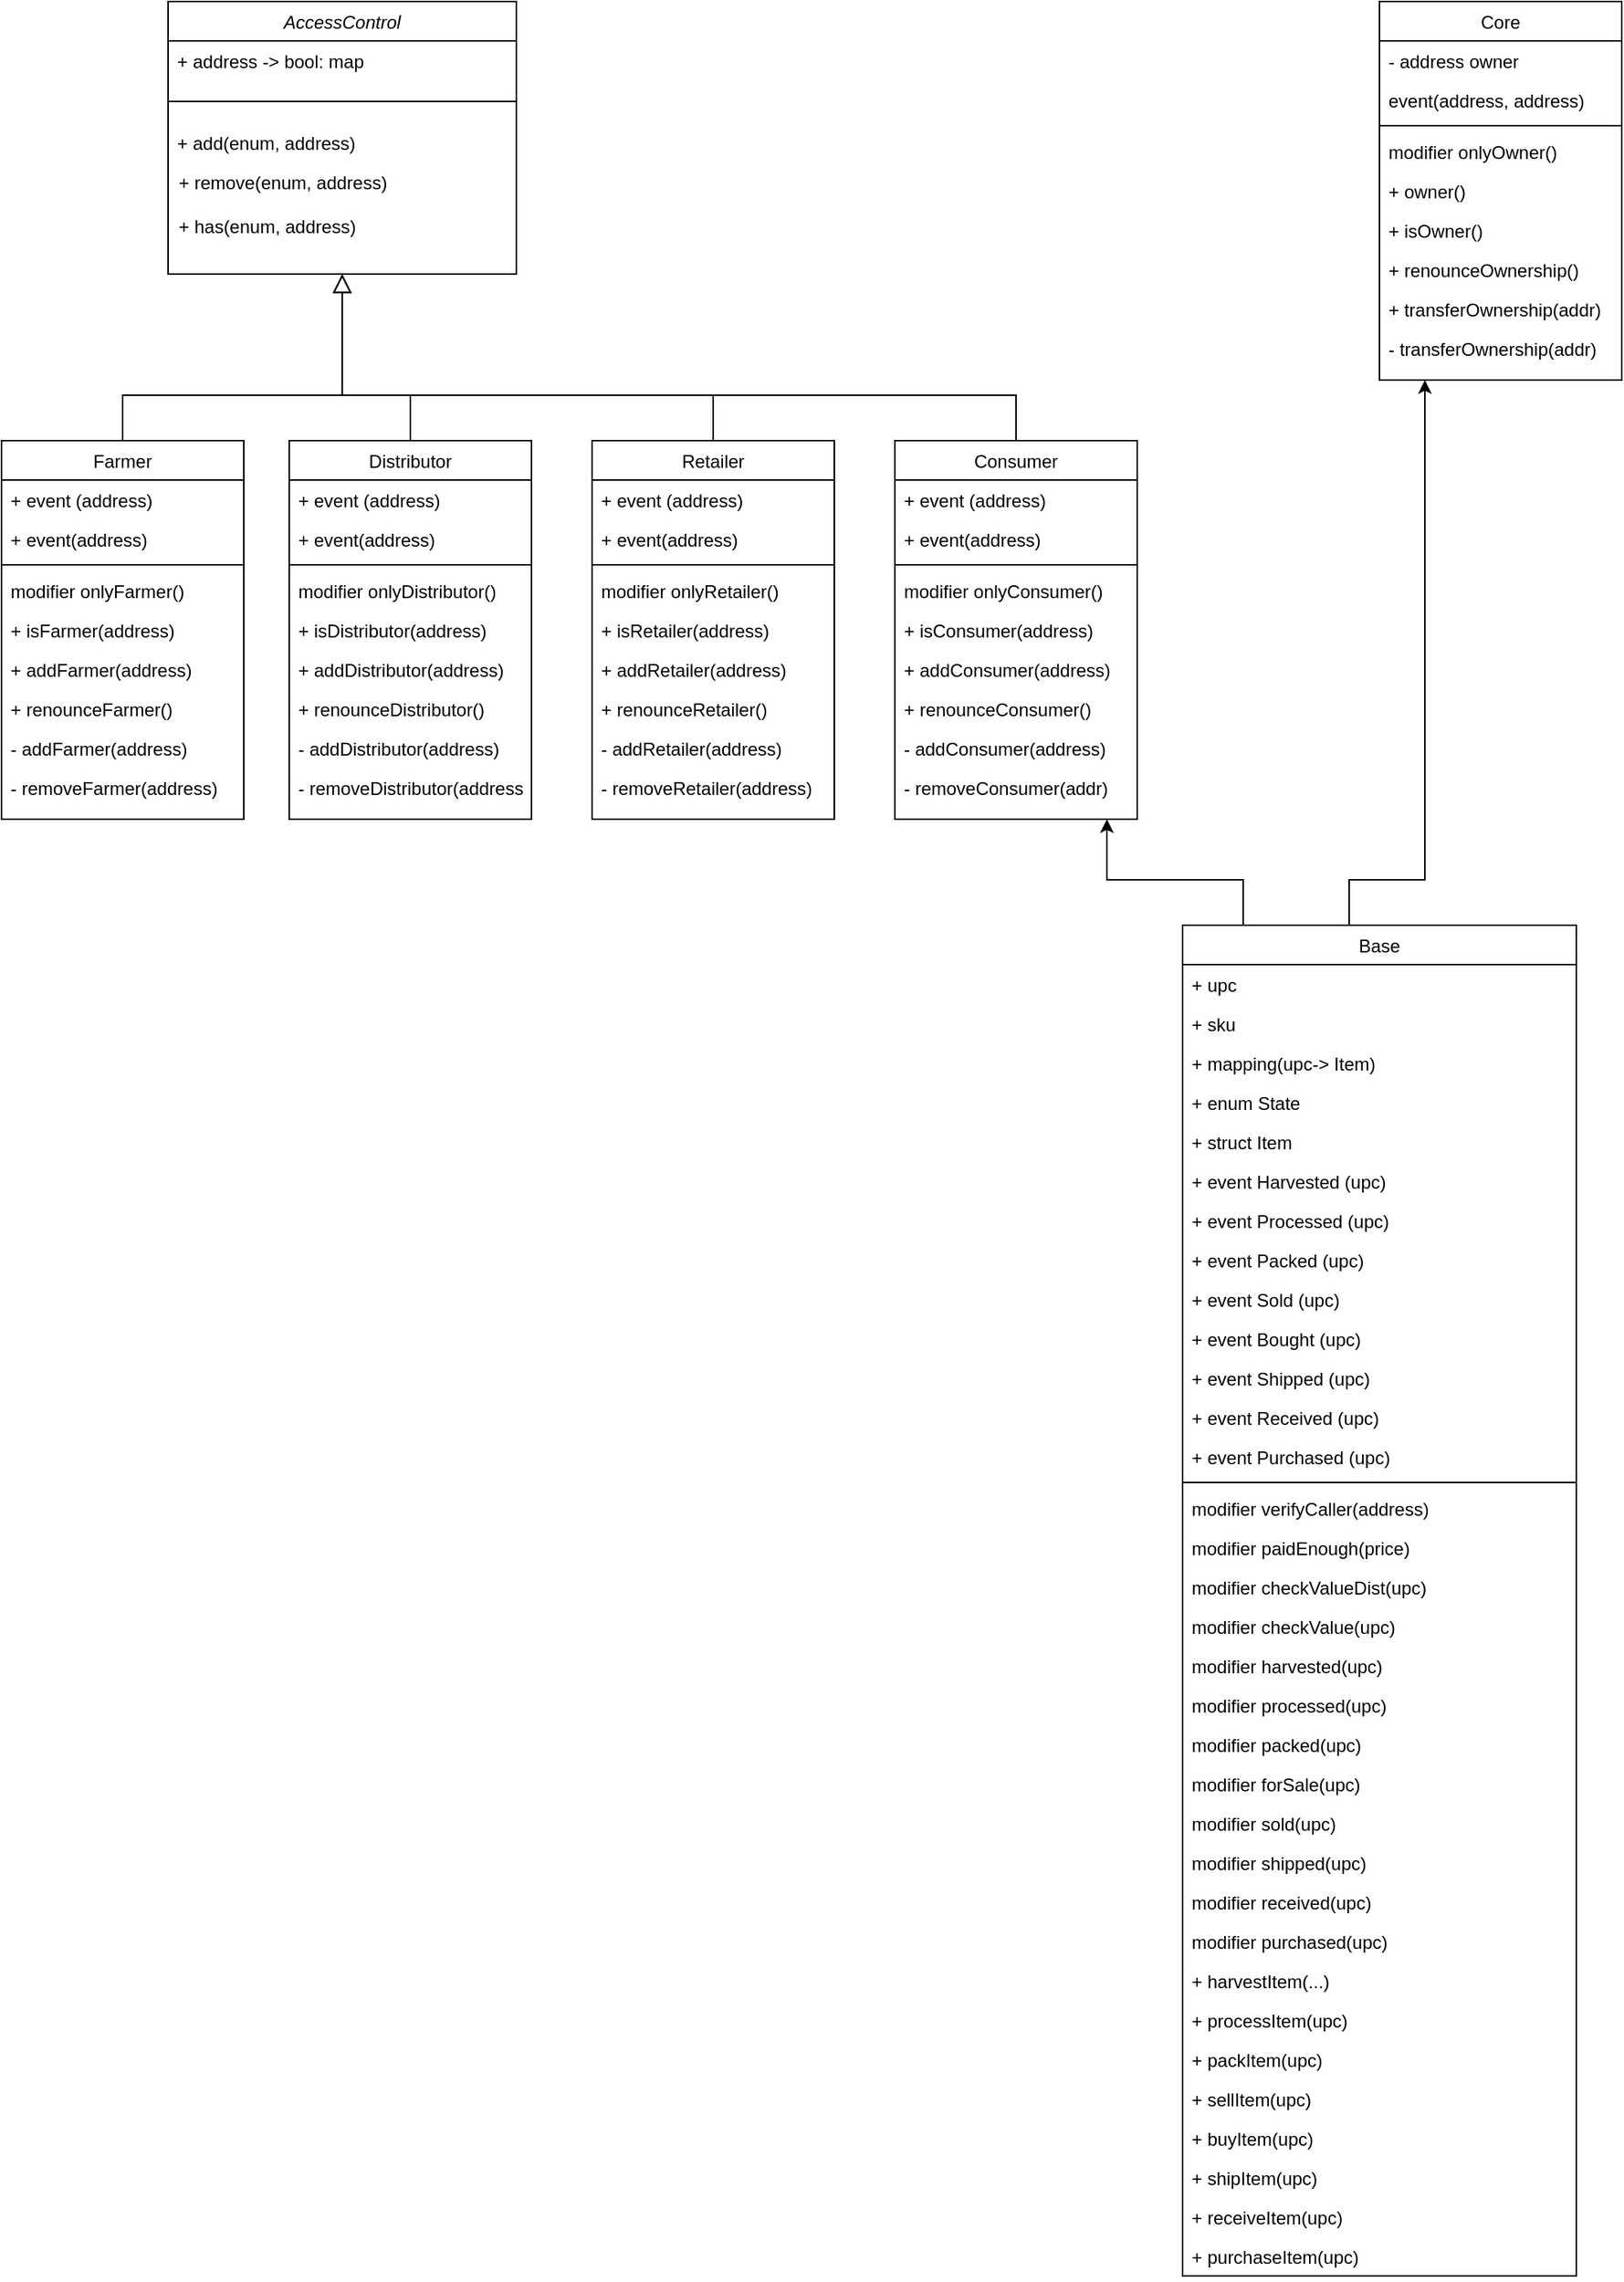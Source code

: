<mxfile version="16.6.4" type="github">
  <diagram id="C5RBs43oDa-KdzZeNtuy" name="Page-1">
    <mxGraphModel dx="1422" dy="727" grid="1" gridSize="10" guides="1" tooltips="1" connect="1" arrows="1" fold="1" page="1" pageScale="1" pageWidth="1000" pageHeight="1369" math="0" shadow="0">
      <root>
        <mxCell id="WIyWlLk6GJQsqaUBKTNV-0" />
        <mxCell id="WIyWlLk6GJQsqaUBKTNV-1" parent="WIyWlLk6GJQsqaUBKTNV-0" />
        <mxCell id="zkfFHV4jXpPFQw0GAbJ--0" value="AccessControl" style="swimlane;fontStyle=2;align=center;verticalAlign=top;childLayout=stackLayout;horizontal=1;startSize=26;horizontalStack=0;resizeParent=1;resizeLast=0;collapsible=1;marginBottom=0;rounded=0;shadow=0;strokeWidth=1;" parent="WIyWlLk6GJQsqaUBKTNV-1" vertex="1">
          <mxGeometry x="150" y="70" width="230" height="180" as="geometry">
            <mxRectangle x="230" y="140" width="160" height="26" as="alternateBounds" />
          </mxGeometry>
        </mxCell>
        <mxCell id="zkfFHV4jXpPFQw0GAbJ--1" value="+ address -&gt; bool: map" style="text;align=left;verticalAlign=top;spacingLeft=4;spacingRight=4;overflow=hidden;rotatable=0;points=[[0,0.5],[1,0.5]];portConstraint=eastwest;" parent="zkfFHV4jXpPFQw0GAbJ--0" vertex="1">
          <mxGeometry y="26" width="230" height="26" as="geometry" />
        </mxCell>
        <mxCell id="MpG_z1vxm-hFfwKzx8mo-1" value="" style="line;strokeWidth=1;fillColor=none;align=left;verticalAlign=middle;spacingTop=-1;spacingLeft=3;spacingRight=3;rotatable=0;labelPosition=right;points=[];portConstraint=eastwest;" parent="zkfFHV4jXpPFQw0GAbJ--0" vertex="1">
          <mxGeometry y="52" width="230" height="28" as="geometry" />
        </mxCell>
        <mxCell id="zkfFHV4jXpPFQw0GAbJ--12" value="" style="endArrow=block;endSize=10;endFill=0;shadow=0;strokeWidth=1;rounded=0;edgeStyle=elbowEdgeStyle;elbow=vertical;exitX=0.5;exitY=0;exitDx=0;exitDy=0;" parent="WIyWlLk6GJQsqaUBKTNV-1" source="MpG_z1vxm-hFfwKzx8mo-71" target="zkfFHV4jXpPFQw0GAbJ--0" edge="1">
          <mxGeometry width="160" relative="1" as="geometry">
            <mxPoint x="120" y="360" as="sourcePoint" />
            <mxPoint x="200" y="203" as="targetPoint" />
            <Array as="points">
              <mxPoint x="265" y="330" />
            </Array>
          </mxGeometry>
        </mxCell>
        <mxCell id="zkfFHV4jXpPFQw0GAbJ--16" value="" style="endArrow=block;endSize=10;endFill=0;shadow=0;strokeWidth=1;rounded=0;edgeStyle=elbowEdgeStyle;elbow=vertical;exitX=0.5;exitY=0;exitDx=0;exitDy=0;" parent="WIyWlLk6GJQsqaUBKTNV-1" source="TuaN9YmowSShwbGmu8BQ-16" target="zkfFHV4jXpPFQw0GAbJ--0" edge="1">
          <mxGeometry width="160" relative="1" as="geometry">
            <mxPoint x="310" y="360" as="sourcePoint" />
            <mxPoint x="310" y="271" as="targetPoint" />
            <Array as="points">
              <mxPoint x="265" y="330" />
              <mxPoint x="265" y="330" />
              <mxPoint x="265" y="330" />
              <mxPoint x="265" y="320" />
            </Array>
          </mxGeometry>
        </mxCell>
        <mxCell id="zkfFHV4jXpPFQw0GAbJ--17" value="Core" style="swimlane;fontStyle=0;align=center;verticalAlign=top;childLayout=stackLayout;horizontal=1;startSize=26;horizontalStack=0;resizeParent=1;resizeLast=0;collapsible=1;marginBottom=0;rounded=0;shadow=0;strokeWidth=1;" parent="WIyWlLk6GJQsqaUBKTNV-1" vertex="1">
          <mxGeometry x="950" y="70" width="160" height="250" as="geometry">
            <mxRectangle x="550" y="140" width="160" height="26" as="alternateBounds" />
          </mxGeometry>
        </mxCell>
        <mxCell id="zkfFHV4jXpPFQw0GAbJ--18" value="- address owner" style="text;align=left;verticalAlign=top;spacingLeft=4;spacingRight=4;overflow=hidden;rotatable=0;points=[[0,0.5],[1,0.5]];portConstraint=eastwest;" parent="zkfFHV4jXpPFQw0GAbJ--17" vertex="1">
          <mxGeometry y="26" width="160" height="26" as="geometry" />
        </mxCell>
        <mxCell id="MpG_z1vxm-hFfwKzx8mo-56" value="event(address, address)" style="text;align=left;verticalAlign=top;spacingLeft=4;spacingRight=4;overflow=hidden;rotatable=0;points=[[0,0.5],[1,0.5]];portConstraint=eastwest;" parent="zkfFHV4jXpPFQw0GAbJ--17" vertex="1">
          <mxGeometry y="52" width="160" height="26" as="geometry" />
        </mxCell>
        <mxCell id="zkfFHV4jXpPFQw0GAbJ--23" value="" style="line;html=1;strokeWidth=1;align=left;verticalAlign=middle;spacingTop=-1;spacingLeft=3;spacingRight=3;rotatable=0;labelPosition=right;points=[];portConstraint=eastwest;" parent="zkfFHV4jXpPFQw0GAbJ--17" vertex="1">
          <mxGeometry y="78" width="160" height="8" as="geometry" />
        </mxCell>
        <mxCell id="zkfFHV4jXpPFQw0GAbJ--24" value="modifier onlyOwner()" style="text;align=left;verticalAlign=top;spacingLeft=4;spacingRight=4;overflow=hidden;rotatable=0;points=[[0,0.5],[1,0.5]];portConstraint=eastwest;" parent="zkfFHV4jXpPFQw0GAbJ--17" vertex="1">
          <mxGeometry y="86" width="160" height="26" as="geometry" />
        </mxCell>
        <mxCell id="MpG_z1vxm-hFfwKzx8mo-59" value="+ owner()" style="text;align=left;verticalAlign=top;spacingLeft=4;spacingRight=4;overflow=hidden;rotatable=0;points=[[0,0.5],[1,0.5]];portConstraint=eastwest;" parent="zkfFHV4jXpPFQw0GAbJ--17" vertex="1">
          <mxGeometry y="112" width="160" height="26" as="geometry" />
        </mxCell>
        <mxCell id="zkfFHV4jXpPFQw0GAbJ--25" value="+ isOwner()" style="text;align=left;verticalAlign=top;spacingLeft=4;spacingRight=4;overflow=hidden;rotatable=0;points=[[0,0.5],[1,0.5]];portConstraint=eastwest;" parent="zkfFHV4jXpPFQw0GAbJ--17" vertex="1">
          <mxGeometry y="138" width="160" height="26" as="geometry" />
        </mxCell>
        <mxCell id="MpG_z1vxm-hFfwKzx8mo-50" value="+ renounceOwnership()" style="text;align=left;verticalAlign=top;spacingLeft=4;spacingRight=4;overflow=hidden;rotatable=0;points=[[0,0.5],[1,0.5]];portConstraint=eastwest;" parent="zkfFHV4jXpPFQw0GAbJ--17" vertex="1">
          <mxGeometry y="164" width="160" height="26" as="geometry" />
        </mxCell>
        <mxCell id="MpG_z1vxm-hFfwKzx8mo-100" value="+ transferOwnership(addr)" style="text;align=left;verticalAlign=top;spacingLeft=4;spacingRight=4;overflow=hidden;rotatable=0;points=[[0,0.5],[1,0.5]];portConstraint=eastwest;" parent="zkfFHV4jXpPFQw0GAbJ--17" vertex="1">
          <mxGeometry y="190" width="160" height="26" as="geometry" />
        </mxCell>
        <mxCell id="MpG_z1vxm-hFfwKzx8mo-51" value="- transferOwnership(addr)" style="text;align=left;verticalAlign=top;spacingLeft=4;spacingRight=4;overflow=hidden;rotatable=0;points=[[0,0.5],[1,0.5]];portConstraint=eastwest;" parent="zkfFHV4jXpPFQw0GAbJ--17" vertex="1">
          <mxGeometry y="216" width="160" height="26" as="geometry" />
        </mxCell>
        <mxCell id="MpG_z1vxm-hFfwKzx8mo-0" value="+ add(enum, address)" style="text;align=left;verticalAlign=top;spacingLeft=4;spacingRight=4;overflow=hidden;rotatable=0;points=[[0,0.5],[1,0.5]];portConstraint=eastwest;rounded=0;shadow=0;html=0;" parent="WIyWlLk6GJQsqaUBKTNV-1" vertex="1">
          <mxGeometry x="150" y="150" width="230" height="26" as="geometry" />
        </mxCell>
        <mxCell id="MpG_z1vxm-hFfwKzx8mo-39" value="" style="edgeStyle=elbowEdgeStyle;html=1;elbow=vertical;verticalAlign=bottom;endArrow=none;rounded=0;entryX=0.5;entryY=0;entryDx=0;entryDy=0;" parent="WIyWlLk6GJQsqaUBKTNV-1" target="TuaN9YmowSShwbGmu8BQ-36" edge="1">
          <mxGeometry x="1" relative="1" as="geometry">
            <mxPoint x="720" y="360" as="targetPoint" />
            <mxPoint x="510" y="330" as="sourcePoint" />
            <Array as="points">
              <mxPoint x="690" y="330" />
              <mxPoint x="670" y="281" />
              <mxPoint x="670" y="310" />
              <mxPoint x="700" y="320" />
              <mxPoint x="760" y="290" />
              <mxPoint x="690" y="280" />
              <mxPoint x="750" y="293" />
            </Array>
          </mxGeometry>
        </mxCell>
        <mxCell id="MpG_z1vxm-hFfwKzx8mo-40" value="" style="edgeStyle=elbowEdgeStyle;html=1;elbow=vertical;verticalAlign=bottom;endArrow=none;rounded=0;entryX=0.5;entryY=0;entryDx=0;entryDy=0;" parent="WIyWlLk6GJQsqaUBKTNV-1" target="TuaN9YmowSShwbGmu8BQ-26" edge="1">
          <mxGeometry x="1" relative="1" as="geometry">
            <mxPoint x="510" y="360" as="targetPoint" />
            <mxPoint x="280" y="330" as="sourcePoint" />
            <Array as="points">
              <mxPoint x="330" y="330" />
              <mxPoint x="450" y="280" />
              <mxPoint x="420" y="280" />
              <mxPoint x="280" y="300" />
              <mxPoint x="410" y="330" />
              <mxPoint x="380" y="300" />
            </Array>
          </mxGeometry>
        </mxCell>
        <mxCell id="MpG_z1vxm-hFfwKzx8mo-71" value="Farmer" style="swimlane;fontStyle=0;align=center;verticalAlign=top;childLayout=stackLayout;horizontal=1;startSize=26;horizontalStack=0;resizeParent=1;resizeLast=0;collapsible=1;marginBottom=0;rounded=0;shadow=0;strokeWidth=1;" parent="WIyWlLk6GJQsqaUBKTNV-1" vertex="1">
          <mxGeometry x="40" y="360" width="160" height="250" as="geometry">
            <mxRectangle x="130" y="380" width="160" height="26" as="alternateBounds" />
          </mxGeometry>
        </mxCell>
        <mxCell id="MpG_z1vxm-hFfwKzx8mo-72" value="+ event (address)" style="text;align=left;verticalAlign=top;spacingLeft=4;spacingRight=4;overflow=hidden;rotatable=0;points=[[0,0.5],[1,0.5]];portConstraint=eastwest;" parent="MpG_z1vxm-hFfwKzx8mo-71" vertex="1">
          <mxGeometry y="26" width="160" height="26" as="geometry" />
        </mxCell>
        <mxCell id="MpG_z1vxm-hFfwKzx8mo-73" value="+ event(address)" style="text;align=left;verticalAlign=top;spacingLeft=4;spacingRight=4;overflow=hidden;rotatable=0;points=[[0,0.5],[1,0.5]];portConstraint=eastwest;rounded=0;shadow=0;html=0;" parent="MpG_z1vxm-hFfwKzx8mo-71" vertex="1">
          <mxGeometry y="52" width="160" height="26" as="geometry" />
        </mxCell>
        <mxCell id="MpG_z1vxm-hFfwKzx8mo-74" value="" style="line;html=1;strokeWidth=1;align=left;verticalAlign=middle;spacingTop=-1;spacingLeft=3;spacingRight=3;rotatable=0;labelPosition=right;points=[];portConstraint=eastwest;" parent="MpG_z1vxm-hFfwKzx8mo-71" vertex="1">
          <mxGeometry y="78" width="160" height="8" as="geometry" />
        </mxCell>
        <mxCell id="MpG_z1vxm-hFfwKzx8mo-76" value="modifier onlyFarmer()" style="text;align=left;verticalAlign=top;spacingLeft=4;spacingRight=4;overflow=hidden;rotatable=0;points=[[0,0.5],[1,0.5]];portConstraint=eastwest;" parent="MpG_z1vxm-hFfwKzx8mo-71" vertex="1">
          <mxGeometry y="86" width="160" height="26" as="geometry" />
        </mxCell>
        <mxCell id="MpG_z1vxm-hFfwKzx8mo-78" value="+ isFarmer(address)" style="text;align=left;verticalAlign=top;spacingLeft=4;spacingRight=4;overflow=hidden;rotatable=0;points=[[0,0.5],[1,0.5]];portConstraint=eastwest;" parent="MpG_z1vxm-hFfwKzx8mo-71" vertex="1">
          <mxGeometry y="112" width="160" height="26" as="geometry" />
        </mxCell>
        <mxCell id="MpG_z1vxm-hFfwKzx8mo-79" value="+ addFarmer(address)" style="text;align=left;verticalAlign=top;spacingLeft=4;spacingRight=4;overflow=hidden;rotatable=0;points=[[0,0.5],[1,0.5]];portConstraint=eastwest;" parent="MpG_z1vxm-hFfwKzx8mo-71" vertex="1">
          <mxGeometry y="138" width="160" height="26" as="geometry" />
        </mxCell>
        <mxCell id="MpG_z1vxm-hFfwKzx8mo-89" value="+ renounceFarmer()" style="text;align=left;verticalAlign=top;spacingLeft=4;spacingRight=4;overflow=hidden;rotatable=0;points=[[0,0.5],[1,0.5]];portConstraint=eastwest;" parent="MpG_z1vxm-hFfwKzx8mo-71" vertex="1">
          <mxGeometry y="164" width="160" height="26" as="geometry" />
        </mxCell>
        <mxCell id="TuaN9YmowSShwbGmu8BQ-14" value="- addFarmer(address)" style="text;align=left;verticalAlign=top;spacingLeft=4;spacingRight=4;overflow=hidden;rotatable=0;points=[[0,0.5],[1,0.5]];portConstraint=eastwest;" vertex="1" parent="MpG_z1vxm-hFfwKzx8mo-71">
          <mxGeometry y="190" width="160" height="26" as="geometry" />
        </mxCell>
        <mxCell id="TuaN9YmowSShwbGmu8BQ-15" value="- removeFarmer(address)" style="text;align=left;verticalAlign=top;spacingLeft=4;spacingRight=4;overflow=hidden;rotatable=0;points=[[0,0.5],[1,0.5]];portConstraint=eastwest;" vertex="1" parent="MpG_z1vxm-hFfwKzx8mo-71">
          <mxGeometry y="216" width="160" height="26" as="geometry" />
        </mxCell>
        <mxCell id="t3rUdnZR38mYklhwVjmi-8" value="+ remove(enum, address)" style="text;align=left;verticalAlign=top;spacingLeft=4;spacingRight=4;overflow=hidden;rotatable=0;points=[[0,0.5],[1,0.5]];portConstraint=eastwest;rounded=0;shadow=0;html=0;" parent="WIyWlLk6GJQsqaUBKTNV-1" vertex="1">
          <mxGeometry x="151" y="176" width="230" height="26" as="geometry" />
        </mxCell>
        <mxCell id="t3rUdnZR38mYklhwVjmi-11" value="+ has(enum, address)" style="text;align=left;verticalAlign=top;spacingLeft=4;spacingRight=4;overflow=hidden;rotatable=0;points=[[0,0.5],[1,0.5]];portConstraint=eastwest;rounded=0;shadow=0;html=0;" parent="WIyWlLk6GJQsqaUBKTNV-1" vertex="1">
          <mxGeometry x="151" y="205" width="230" height="26" as="geometry" />
        </mxCell>
        <mxCell id="TuaN9YmowSShwbGmu8BQ-16" value="Distributor" style="swimlane;fontStyle=0;align=center;verticalAlign=top;childLayout=stackLayout;horizontal=1;startSize=26;horizontalStack=0;resizeParent=1;resizeLast=0;collapsible=1;marginBottom=0;rounded=0;shadow=0;strokeWidth=1;" vertex="1" parent="WIyWlLk6GJQsqaUBKTNV-1">
          <mxGeometry x="230" y="360" width="160" height="250" as="geometry">
            <mxRectangle x="130" y="380" width="160" height="26" as="alternateBounds" />
          </mxGeometry>
        </mxCell>
        <mxCell id="TuaN9YmowSShwbGmu8BQ-17" value="+ event (address)" style="text;align=left;verticalAlign=top;spacingLeft=4;spacingRight=4;overflow=hidden;rotatable=0;points=[[0,0.5],[1,0.5]];portConstraint=eastwest;" vertex="1" parent="TuaN9YmowSShwbGmu8BQ-16">
          <mxGeometry y="26" width="160" height="26" as="geometry" />
        </mxCell>
        <mxCell id="TuaN9YmowSShwbGmu8BQ-18" value="+ event(address)" style="text;align=left;verticalAlign=top;spacingLeft=4;spacingRight=4;overflow=hidden;rotatable=0;points=[[0,0.5],[1,0.5]];portConstraint=eastwest;rounded=0;shadow=0;html=0;" vertex="1" parent="TuaN9YmowSShwbGmu8BQ-16">
          <mxGeometry y="52" width="160" height="26" as="geometry" />
        </mxCell>
        <mxCell id="TuaN9YmowSShwbGmu8BQ-19" value="" style="line;html=1;strokeWidth=1;align=left;verticalAlign=middle;spacingTop=-1;spacingLeft=3;spacingRight=3;rotatable=0;labelPosition=right;points=[];portConstraint=eastwest;" vertex="1" parent="TuaN9YmowSShwbGmu8BQ-16">
          <mxGeometry y="78" width="160" height="8" as="geometry" />
        </mxCell>
        <mxCell id="TuaN9YmowSShwbGmu8BQ-20" value="modifier onlyDistributor()" style="text;align=left;verticalAlign=top;spacingLeft=4;spacingRight=4;overflow=hidden;rotatable=0;points=[[0,0.5],[1,0.5]];portConstraint=eastwest;" vertex="1" parent="TuaN9YmowSShwbGmu8BQ-16">
          <mxGeometry y="86" width="160" height="26" as="geometry" />
        </mxCell>
        <mxCell id="TuaN9YmowSShwbGmu8BQ-21" value="+ isDistributor(address)" style="text;align=left;verticalAlign=top;spacingLeft=4;spacingRight=4;overflow=hidden;rotatable=0;points=[[0,0.5],[1,0.5]];portConstraint=eastwest;" vertex="1" parent="TuaN9YmowSShwbGmu8BQ-16">
          <mxGeometry y="112" width="160" height="26" as="geometry" />
        </mxCell>
        <mxCell id="TuaN9YmowSShwbGmu8BQ-22" value="+ addDistributor(address)" style="text;align=left;verticalAlign=top;spacingLeft=4;spacingRight=4;overflow=hidden;rotatable=0;points=[[0,0.5],[1,0.5]];portConstraint=eastwest;" vertex="1" parent="TuaN9YmowSShwbGmu8BQ-16">
          <mxGeometry y="138" width="160" height="26" as="geometry" />
        </mxCell>
        <mxCell id="TuaN9YmowSShwbGmu8BQ-23" value="+ renounceDistributor()" style="text;align=left;verticalAlign=top;spacingLeft=4;spacingRight=4;overflow=hidden;rotatable=0;points=[[0,0.5],[1,0.5]];portConstraint=eastwest;" vertex="1" parent="TuaN9YmowSShwbGmu8BQ-16">
          <mxGeometry y="164" width="160" height="26" as="geometry" />
        </mxCell>
        <mxCell id="TuaN9YmowSShwbGmu8BQ-24" value="- addDistributor(address)" style="text;align=left;verticalAlign=top;spacingLeft=4;spacingRight=4;overflow=hidden;rotatable=0;points=[[0,0.5],[1,0.5]];portConstraint=eastwest;" vertex="1" parent="TuaN9YmowSShwbGmu8BQ-16">
          <mxGeometry y="190" width="160" height="26" as="geometry" />
        </mxCell>
        <mxCell id="TuaN9YmowSShwbGmu8BQ-25" value="- removeDistributor(address)" style="text;align=left;verticalAlign=top;spacingLeft=4;spacingRight=4;overflow=hidden;rotatable=0;points=[[0,0.5],[1,0.5]];portConstraint=eastwest;" vertex="1" parent="TuaN9YmowSShwbGmu8BQ-16">
          <mxGeometry y="216" width="160" height="26" as="geometry" />
        </mxCell>
        <mxCell id="TuaN9YmowSShwbGmu8BQ-26" value="Retailer" style="swimlane;fontStyle=0;align=center;verticalAlign=top;childLayout=stackLayout;horizontal=1;startSize=26;horizontalStack=0;resizeParent=1;resizeLast=0;collapsible=1;marginBottom=0;rounded=0;shadow=0;strokeWidth=1;" vertex="1" parent="WIyWlLk6GJQsqaUBKTNV-1">
          <mxGeometry x="430" y="360" width="160" height="250" as="geometry">
            <mxRectangle x="130" y="380" width="160" height="26" as="alternateBounds" />
          </mxGeometry>
        </mxCell>
        <mxCell id="TuaN9YmowSShwbGmu8BQ-27" value="+ event (address)" style="text;align=left;verticalAlign=top;spacingLeft=4;spacingRight=4;overflow=hidden;rotatable=0;points=[[0,0.5],[1,0.5]];portConstraint=eastwest;" vertex="1" parent="TuaN9YmowSShwbGmu8BQ-26">
          <mxGeometry y="26" width="160" height="26" as="geometry" />
        </mxCell>
        <mxCell id="TuaN9YmowSShwbGmu8BQ-28" value="+ event(address)" style="text;align=left;verticalAlign=top;spacingLeft=4;spacingRight=4;overflow=hidden;rotatable=0;points=[[0,0.5],[1,0.5]];portConstraint=eastwest;rounded=0;shadow=0;html=0;" vertex="1" parent="TuaN9YmowSShwbGmu8BQ-26">
          <mxGeometry y="52" width="160" height="26" as="geometry" />
        </mxCell>
        <mxCell id="TuaN9YmowSShwbGmu8BQ-29" value="" style="line;html=1;strokeWidth=1;align=left;verticalAlign=middle;spacingTop=-1;spacingLeft=3;spacingRight=3;rotatable=0;labelPosition=right;points=[];portConstraint=eastwest;" vertex="1" parent="TuaN9YmowSShwbGmu8BQ-26">
          <mxGeometry y="78" width="160" height="8" as="geometry" />
        </mxCell>
        <mxCell id="TuaN9YmowSShwbGmu8BQ-30" value="modifier onlyRetailer()" style="text;align=left;verticalAlign=top;spacingLeft=4;spacingRight=4;overflow=hidden;rotatable=0;points=[[0,0.5],[1,0.5]];portConstraint=eastwest;" vertex="1" parent="TuaN9YmowSShwbGmu8BQ-26">
          <mxGeometry y="86" width="160" height="26" as="geometry" />
        </mxCell>
        <mxCell id="TuaN9YmowSShwbGmu8BQ-31" value="+ isRetailer(address)" style="text;align=left;verticalAlign=top;spacingLeft=4;spacingRight=4;overflow=hidden;rotatable=0;points=[[0,0.5],[1,0.5]];portConstraint=eastwest;" vertex="1" parent="TuaN9YmowSShwbGmu8BQ-26">
          <mxGeometry y="112" width="160" height="26" as="geometry" />
        </mxCell>
        <mxCell id="TuaN9YmowSShwbGmu8BQ-32" value="+ addRetailer(address)" style="text;align=left;verticalAlign=top;spacingLeft=4;spacingRight=4;overflow=hidden;rotatable=0;points=[[0,0.5],[1,0.5]];portConstraint=eastwest;" vertex="1" parent="TuaN9YmowSShwbGmu8BQ-26">
          <mxGeometry y="138" width="160" height="26" as="geometry" />
        </mxCell>
        <mxCell id="TuaN9YmowSShwbGmu8BQ-33" value="+ renounceRetailer()" style="text;align=left;verticalAlign=top;spacingLeft=4;spacingRight=4;overflow=hidden;rotatable=0;points=[[0,0.5],[1,0.5]];portConstraint=eastwest;" vertex="1" parent="TuaN9YmowSShwbGmu8BQ-26">
          <mxGeometry y="164" width="160" height="26" as="geometry" />
        </mxCell>
        <mxCell id="TuaN9YmowSShwbGmu8BQ-34" value="- addRetailer(address)" style="text;align=left;verticalAlign=top;spacingLeft=4;spacingRight=4;overflow=hidden;rotatable=0;points=[[0,0.5],[1,0.5]];portConstraint=eastwest;" vertex="1" parent="TuaN9YmowSShwbGmu8BQ-26">
          <mxGeometry y="190" width="160" height="26" as="geometry" />
        </mxCell>
        <mxCell id="TuaN9YmowSShwbGmu8BQ-35" value="- removeRetailer(address)" style="text;align=left;verticalAlign=top;spacingLeft=4;spacingRight=4;overflow=hidden;rotatable=0;points=[[0,0.5],[1,0.5]];portConstraint=eastwest;" vertex="1" parent="TuaN9YmowSShwbGmu8BQ-26">
          <mxGeometry y="216" width="160" height="26" as="geometry" />
        </mxCell>
        <mxCell id="TuaN9YmowSShwbGmu8BQ-36" value="Consumer" style="swimlane;fontStyle=0;align=center;verticalAlign=top;childLayout=stackLayout;horizontal=1;startSize=26;horizontalStack=0;resizeParent=1;resizeLast=0;collapsible=1;marginBottom=0;rounded=0;shadow=0;strokeWidth=1;" vertex="1" parent="WIyWlLk6GJQsqaUBKTNV-1">
          <mxGeometry x="630" y="360" width="160" height="250" as="geometry">
            <mxRectangle x="130" y="380" width="160" height="26" as="alternateBounds" />
          </mxGeometry>
        </mxCell>
        <mxCell id="TuaN9YmowSShwbGmu8BQ-37" value="+ event (address)" style="text;align=left;verticalAlign=top;spacingLeft=4;spacingRight=4;overflow=hidden;rotatable=0;points=[[0,0.5],[1,0.5]];portConstraint=eastwest;" vertex="1" parent="TuaN9YmowSShwbGmu8BQ-36">
          <mxGeometry y="26" width="160" height="26" as="geometry" />
        </mxCell>
        <mxCell id="TuaN9YmowSShwbGmu8BQ-38" value="+ event(address)" style="text;align=left;verticalAlign=top;spacingLeft=4;spacingRight=4;overflow=hidden;rotatable=0;points=[[0,0.5],[1,0.5]];portConstraint=eastwest;rounded=0;shadow=0;html=0;" vertex="1" parent="TuaN9YmowSShwbGmu8BQ-36">
          <mxGeometry y="52" width="160" height="26" as="geometry" />
        </mxCell>
        <mxCell id="TuaN9YmowSShwbGmu8BQ-39" value="" style="line;html=1;strokeWidth=1;align=left;verticalAlign=middle;spacingTop=-1;spacingLeft=3;spacingRight=3;rotatable=0;labelPosition=right;points=[];portConstraint=eastwest;" vertex="1" parent="TuaN9YmowSShwbGmu8BQ-36">
          <mxGeometry y="78" width="160" height="8" as="geometry" />
        </mxCell>
        <mxCell id="TuaN9YmowSShwbGmu8BQ-40" value="modifier onlyConsumer()" style="text;align=left;verticalAlign=top;spacingLeft=4;spacingRight=4;overflow=hidden;rotatable=0;points=[[0,0.5],[1,0.5]];portConstraint=eastwest;" vertex="1" parent="TuaN9YmowSShwbGmu8BQ-36">
          <mxGeometry y="86" width="160" height="26" as="geometry" />
        </mxCell>
        <mxCell id="TuaN9YmowSShwbGmu8BQ-41" value="+ isConsumer(address)" style="text;align=left;verticalAlign=top;spacingLeft=4;spacingRight=4;overflow=hidden;rotatable=0;points=[[0,0.5],[1,0.5]];portConstraint=eastwest;" vertex="1" parent="TuaN9YmowSShwbGmu8BQ-36">
          <mxGeometry y="112" width="160" height="26" as="geometry" />
        </mxCell>
        <mxCell id="TuaN9YmowSShwbGmu8BQ-42" value="+ addConsumer(address)" style="text;align=left;verticalAlign=top;spacingLeft=4;spacingRight=4;overflow=hidden;rotatable=0;points=[[0,0.5],[1,0.5]];portConstraint=eastwest;" vertex="1" parent="TuaN9YmowSShwbGmu8BQ-36">
          <mxGeometry y="138" width="160" height="26" as="geometry" />
        </mxCell>
        <mxCell id="TuaN9YmowSShwbGmu8BQ-43" value="+ renounceConsumer()" style="text;align=left;verticalAlign=top;spacingLeft=4;spacingRight=4;overflow=hidden;rotatable=0;points=[[0,0.5],[1,0.5]];portConstraint=eastwest;" vertex="1" parent="TuaN9YmowSShwbGmu8BQ-36">
          <mxGeometry y="164" width="160" height="26" as="geometry" />
        </mxCell>
        <mxCell id="TuaN9YmowSShwbGmu8BQ-44" value="- addConsumer(address)" style="text;align=left;verticalAlign=top;spacingLeft=4;spacingRight=4;overflow=hidden;rotatable=0;points=[[0,0.5],[1,0.5]];portConstraint=eastwest;" vertex="1" parent="TuaN9YmowSShwbGmu8BQ-36">
          <mxGeometry y="190" width="160" height="26" as="geometry" />
        </mxCell>
        <mxCell id="TuaN9YmowSShwbGmu8BQ-45" value="- removeConsumer(addr)" style="text;align=left;verticalAlign=top;spacingLeft=4;spacingRight=4;overflow=hidden;rotatable=0;points=[[0,0.5],[1,0.5]];portConstraint=eastwest;" vertex="1" parent="TuaN9YmowSShwbGmu8BQ-36">
          <mxGeometry y="216" width="160" height="26" as="geometry" />
        </mxCell>
        <mxCell id="TuaN9YmowSShwbGmu8BQ-56" value="" style="edgeStyle=orthogonalEdgeStyle;rounded=0;orthogonalLoop=1;jettySize=auto;html=1;exitX=0.25;exitY=0;exitDx=0;exitDy=0;" edge="1" parent="WIyWlLk6GJQsqaUBKTNV-1" source="TuaN9YmowSShwbGmu8BQ-46">
          <mxGeometry relative="1" as="geometry">
            <mxPoint x="770" y="610" as="targetPoint" />
            <Array as="points">
              <mxPoint x="860" y="650" />
              <mxPoint x="770" y="650" />
            </Array>
          </mxGeometry>
        </mxCell>
        <mxCell id="TuaN9YmowSShwbGmu8BQ-58" value="" style="edgeStyle=orthogonalEdgeStyle;rounded=0;orthogonalLoop=1;jettySize=auto;html=1;" edge="1" parent="WIyWlLk6GJQsqaUBKTNV-1" source="TuaN9YmowSShwbGmu8BQ-46">
          <mxGeometry relative="1" as="geometry">
            <mxPoint x="980" y="320" as="targetPoint" />
            <Array as="points">
              <mxPoint x="930" y="650" />
              <mxPoint x="980" y="650" />
            </Array>
          </mxGeometry>
        </mxCell>
        <mxCell id="TuaN9YmowSShwbGmu8BQ-46" value="Base" style="swimlane;fontStyle=0;align=center;verticalAlign=top;childLayout=stackLayout;horizontal=1;startSize=26;horizontalStack=0;resizeParent=1;resizeLast=0;collapsible=1;marginBottom=0;rounded=0;shadow=0;strokeWidth=1;" vertex="1" parent="WIyWlLk6GJQsqaUBKTNV-1">
          <mxGeometry x="820" y="680" width="260" height="892" as="geometry">
            <mxRectangle x="130" y="380" width="160" height="26" as="alternateBounds" />
          </mxGeometry>
        </mxCell>
        <mxCell id="TuaN9YmowSShwbGmu8BQ-47" value="+ upc" style="text;align=left;verticalAlign=top;spacingLeft=4;spacingRight=4;overflow=hidden;rotatable=0;points=[[0,0.5],[1,0.5]];portConstraint=eastwest;" vertex="1" parent="TuaN9YmowSShwbGmu8BQ-46">
          <mxGeometry y="26" width="260" height="26" as="geometry" />
        </mxCell>
        <mxCell id="TuaN9YmowSShwbGmu8BQ-48" value="+ sku" style="text;align=left;verticalAlign=top;spacingLeft=4;spacingRight=4;overflow=hidden;rotatable=0;points=[[0,0.5],[1,0.5]];portConstraint=eastwest;rounded=0;shadow=0;html=0;" vertex="1" parent="TuaN9YmowSShwbGmu8BQ-46">
          <mxGeometry y="52" width="260" height="26" as="geometry" />
        </mxCell>
        <mxCell id="TuaN9YmowSShwbGmu8BQ-59" value="+ mapping(upc-&gt; Item)" style="text;align=left;verticalAlign=top;spacingLeft=4;spacingRight=4;overflow=hidden;rotatable=0;points=[[0,0.5],[1,0.5]];portConstraint=eastwest;rounded=0;shadow=0;html=0;" vertex="1" parent="TuaN9YmowSShwbGmu8BQ-46">
          <mxGeometry y="78" width="260" height="26" as="geometry" />
        </mxCell>
        <mxCell id="TuaN9YmowSShwbGmu8BQ-60" value="+ enum State" style="text;align=left;verticalAlign=top;spacingLeft=4;spacingRight=4;overflow=hidden;rotatable=0;points=[[0,0.5],[1,0.5]];portConstraint=eastwest;rounded=0;shadow=0;html=0;" vertex="1" parent="TuaN9YmowSShwbGmu8BQ-46">
          <mxGeometry y="104" width="260" height="26" as="geometry" />
        </mxCell>
        <mxCell id="TuaN9YmowSShwbGmu8BQ-61" value="+ struct Item" style="text;align=left;verticalAlign=top;spacingLeft=4;spacingRight=4;overflow=hidden;rotatable=0;points=[[0,0.5],[1,0.5]];portConstraint=eastwest;rounded=0;shadow=0;html=0;" vertex="1" parent="TuaN9YmowSShwbGmu8BQ-46">
          <mxGeometry y="130" width="260" height="26" as="geometry" />
        </mxCell>
        <mxCell id="TuaN9YmowSShwbGmu8BQ-62" value="+ event Harvested (upc)" style="text;align=left;verticalAlign=top;spacingLeft=4;spacingRight=4;overflow=hidden;rotatable=0;points=[[0,0.5],[1,0.5]];portConstraint=eastwest;rounded=0;shadow=0;html=0;" vertex="1" parent="TuaN9YmowSShwbGmu8BQ-46">
          <mxGeometry y="156" width="260" height="26" as="geometry" />
        </mxCell>
        <mxCell id="TuaN9YmowSShwbGmu8BQ-64" value="+ event Processed (upc)" style="text;align=left;verticalAlign=top;spacingLeft=4;spacingRight=4;overflow=hidden;rotatable=0;points=[[0,0.5],[1,0.5]];portConstraint=eastwest;rounded=0;shadow=0;html=0;" vertex="1" parent="TuaN9YmowSShwbGmu8BQ-46">
          <mxGeometry y="182" width="260" height="26" as="geometry" />
        </mxCell>
        <mxCell id="TuaN9YmowSShwbGmu8BQ-65" value="+ event Packed (upc)" style="text;align=left;verticalAlign=top;spacingLeft=4;spacingRight=4;overflow=hidden;rotatable=0;points=[[0,0.5],[1,0.5]];portConstraint=eastwest;rounded=0;shadow=0;html=0;" vertex="1" parent="TuaN9YmowSShwbGmu8BQ-46">
          <mxGeometry y="208" width="260" height="26" as="geometry" />
        </mxCell>
        <mxCell id="TuaN9YmowSShwbGmu8BQ-66" value="+ event Sold (upc)" style="text;align=left;verticalAlign=top;spacingLeft=4;spacingRight=4;overflow=hidden;rotatable=0;points=[[0,0.5],[1,0.5]];portConstraint=eastwest;rounded=0;shadow=0;html=0;" vertex="1" parent="TuaN9YmowSShwbGmu8BQ-46">
          <mxGeometry y="234" width="260" height="26" as="geometry" />
        </mxCell>
        <mxCell id="TuaN9YmowSShwbGmu8BQ-67" value="+ event Bought (upc)" style="text;align=left;verticalAlign=top;spacingLeft=4;spacingRight=4;overflow=hidden;rotatable=0;points=[[0,0.5],[1,0.5]];portConstraint=eastwest;rounded=0;shadow=0;html=0;" vertex="1" parent="TuaN9YmowSShwbGmu8BQ-46">
          <mxGeometry y="260" width="260" height="26" as="geometry" />
        </mxCell>
        <mxCell id="TuaN9YmowSShwbGmu8BQ-68" value="+ event Shipped (upc)" style="text;align=left;verticalAlign=top;spacingLeft=4;spacingRight=4;overflow=hidden;rotatable=0;points=[[0,0.5],[1,0.5]];portConstraint=eastwest;rounded=0;shadow=0;html=0;" vertex="1" parent="TuaN9YmowSShwbGmu8BQ-46">
          <mxGeometry y="286" width="260" height="26" as="geometry" />
        </mxCell>
        <mxCell id="TuaN9YmowSShwbGmu8BQ-69" value="+ event Received (upc)" style="text;align=left;verticalAlign=top;spacingLeft=4;spacingRight=4;overflow=hidden;rotatable=0;points=[[0,0.5],[1,0.5]];portConstraint=eastwest;rounded=0;shadow=0;html=0;" vertex="1" parent="TuaN9YmowSShwbGmu8BQ-46">
          <mxGeometry y="312" width="260" height="26" as="geometry" />
        </mxCell>
        <mxCell id="TuaN9YmowSShwbGmu8BQ-70" value="+ event Purchased (upc)" style="text;align=left;verticalAlign=top;spacingLeft=4;spacingRight=4;overflow=hidden;rotatable=0;points=[[0,0.5],[1,0.5]];portConstraint=eastwest;rounded=0;shadow=0;html=0;" vertex="1" parent="TuaN9YmowSShwbGmu8BQ-46">
          <mxGeometry y="338" width="260" height="26" as="geometry" />
        </mxCell>
        <mxCell id="TuaN9YmowSShwbGmu8BQ-49" value="" style="line;html=1;strokeWidth=1;align=left;verticalAlign=middle;spacingTop=-1;spacingLeft=3;spacingRight=3;rotatable=0;labelPosition=right;points=[];portConstraint=eastwest;" vertex="1" parent="TuaN9YmowSShwbGmu8BQ-46">
          <mxGeometry y="364" width="260" height="8" as="geometry" />
        </mxCell>
        <mxCell id="TuaN9YmowSShwbGmu8BQ-50" value="modifier verifyCaller(address)" style="text;align=left;verticalAlign=top;spacingLeft=4;spacingRight=4;overflow=hidden;rotatable=0;points=[[0,0.5],[1,0.5]];portConstraint=eastwest;" vertex="1" parent="TuaN9YmowSShwbGmu8BQ-46">
          <mxGeometry y="372" width="260" height="26" as="geometry" />
        </mxCell>
        <mxCell id="TuaN9YmowSShwbGmu8BQ-71" value="modifier paidEnough(price)" style="text;align=left;verticalAlign=top;spacingLeft=4;spacingRight=4;overflow=hidden;rotatable=0;points=[[0,0.5],[1,0.5]];portConstraint=eastwest;" vertex="1" parent="TuaN9YmowSShwbGmu8BQ-46">
          <mxGeometry y="398" width="260" height="26" as="geometry" />
        </mxCell>
        <mxCell id="TuaN9YmowSShwbGmu8BQ-72" value="modifier checkValueDist(upc)" style="text;align=left;verticalAlign=top;spacingLeft=4;spacingRight=4;overflow=hidden;rotatable=0;points=[[0,0.5],[1,0.5]];portConstraint=eastwest;" vertex="1" parent="TuaN9YmowSShwbGmu8BQ-46">
          <mxGeometry y="424" width="260" height="26" as="geometry" />
        </mxCell>
        <mxCell id="TuaN9YmowSShwbGmu8BQ-73" value="modifier checkValue(upc)" style="text;align=left;verticalAlign=top;spacingLeft=4;spacingRight=4;overflow=hidden;rotatable=0;points=[[0,0.5],[1,0.5]];portConstraint=eastwest;" vertex="1" parent="TuaN9YmowSShwbGmu8BQ-46">
          <mxGeometry y="450" width="260" height="26" as="geometry" />
        </mxCell>
        <mxCell id="TuaN9YmowSShwbGmu8BQ-74" value="modifier harvested(upc)" style="text;align=left;verticalAlign=top;spacingLeft=4;spacingRight=4;overflow=hidden;rotatable=0;points=[[0,0.5],[1,0.5]];portConstraint=eastwest;" vertex="1" parent="TuaN9YmowSShwbGmu8BQ-46">
          <mxGeometry y="476" width="260" height="26" as="geometry" />
        </mxCell>
        <mxCell id="TuaN9YmowSShwbGmu8BQ-75" value="modifier processed(upc)" style="text;align=left;verticalAlign=top;spacingLeft=4;spacingRight=4;overflow=hidden;rotatable=0;points=[[0,0.5],[1,0.5]];portConstraint=eastwest;" vertex="1" parent="TuaN9YmowSShwbGmu8BQ-46">
          <mxGeometry y="502" width="260" height="26" as="geometry" />
        </mxCell>
        <mxCell id="TuaN9YmowSShwbGmu8BQ-76" value="modifier packed(upc)" style="text;align=left;verticalAlign=top;spacingLeft=4;spacingRight=4;overflow=hidden;rotatable=0;points=[[0,0.5],[1,0.5]];portConstraint=eastwest;" vertex="1" parent="TuaN9YmowSShwbGmu8BQ-46">
          <mxGeometry y="528" width="260" height="26" as="geometry" />
        </mxCell>
        <mxCell id="TuaN9YmowSShwbGmu8BQ-77" value="modifier forSale(upc)" style="text;align=left;verticalAlign=top;spacingLeft=4;spacingRight=4;overflow=hidden;rotatable=0;points=[[0,0.5],[1,0.5]];portConstraint=eastwest;" vertex="1" parent="TuaN9YmowSShwbGmu8BQ-46">
          <mxGeometry y="554" width="260" height="26" as="geometry" />
        </mxCell>
        <mxCell id="TuaN9YmowSShwbGmu8BQ-78" value="modifier sold(upc)" style="text;align=left;verticalAlign=top;spacingLeft=4;spacingRight=4;overflow=hidden;rotatable=0;points=[[0,0.5],[1,0.5]];portConstraint=eastwest;" vertex="1" parent="TuaN9YmowSShwbGmu8BQ-46">
          <mxGeometry y="580" width="260" height="26" as="geometry" />
        </mxCell>
        <mxCell id="TuaN9YmowSShwbGmu8BQ-79" value="modifier shipped(upc)" style="text;align=left;verticalAlign=top;spacingLeft=4;spacingRight=4;overflow=hidden;rotatable=0;points=[[0,0.5],[1,0.5]];portConstraint=eastwest;" vertex="1" parent="TuaN9YmowSShwbGmu8BQ-46">
          <mxGeometry y="606" width="260" height="26" as="geometry" />
        </mxCell>
        <mxCell id="TuaN9YmowSShwbGmu8BQ-80" value="modifier received(upc)" style="text;align=left;verticalAlign=top;spacingLeft=4;spacingRight=4;overflow=hidden;rotatable=0;points=[[0,0.5],[1,0.5]];portConstraint=eastwest;" vertex="1" parent="TuaN9YmowSShwbGmu8BQ-46">
          <mxGeometry y="632" width="260" height="26" as="geometry" />
        </mxCell>
        <mxCell id="TuaN9YmowSShwbGmu8BQ-81" value="modifier purchased(upc)" style="text;align=left;verticalAlign=top;spacingLeft=4;spacingRight=4;overflow=hidden;rotatable=0;points=[[0,0.5],[1,0.5]];portConstraint=eastwest;" vertex="1" parent="TuaN9YmowSShwbGmu8BQ-46">
          <mxGeometry y="658" width="260" height="26" as="geometry" />
        </mxCell>
        <mxCell id="TuaN9YmowSShwbGmu8BQ-82" value="+ harvestItem(...)" style="text;align=left;verticalAlign=top;spacingLeft=4;spacingRight=4;overflow=hidden;rotatable=0;points=[[0,0.5],[1,0.5]];portConstraint=eastwest;" vertex="1" parent="TuaN9YmowSShwbGmu8BQ-46">
          <mxGeometry y="684" width="260" height="26" as="geometry" />
        </mxCell>
        <mxCell id="TuaN9YmowSShwbGmu8BQ-83" value="+ processItem(upc)" style="text;align=left;verticalAlign=top;spacingLeft=4;spacingRight=4;overflow=hidden;rotatable=0;points=[[0,0.5],[1,0.5]];portConstraint=eastwest;" vertex="1" parent="TuaN9YmowSShwbGmu8BQ-46">
          <mxGeometry y="710" width="260" height="26" as="geometry" />
        </mxCell>
        <mxCell id="TuaN9YmowSShwbGmu8BQ-84" value="+ packItem(upc)" style="text;align=left;verticalAlign=top;spacingLeft=4;spacingRight=4;overflow=hidden;rotatable=0;points=[[0,0.5],[1,0.5]];portConstraint=eastwest;" vertex="1" parent="TuaN9YmowSShwbGmu8BQ-46">
          <mxGeometry y="736" width="260" height="26" as="geometry" />
        </mxCell>
        <mxCell id="TuaN9YmowSShwbGmu8BQ-85" value="+ sellItem(upc)" style="text;align=left;verticalAlign=top;spacingLeft=4;spacingRight=4;overflow=hidden;rotatable=0;points=[[0,0.5],[1,0.5]];portConstraint=eastwest;" vertex="1" parent="TuaN9YmowSShwbGmu8BQ-46">
          <mxGeometry y="762" width="260" height="26" as="geometry" />
        </mxCell>
        <mxCell id="TuaN9YmowSShwbGmu8BQ-86" value="+ buyItem(upc)" style="text;align=left;verticalAlign=top;spacingLeft=4;spacingRight=4;overflow=hidden;rotatable=0;points=[[0,0.5],[1,0.5]];portConstraint=eastwest;" vertex="1" parent="TuaN9YmowSShwbGmu8BQ-46">
          <mxGeometry y="788" width="260" height="26" as="geometry" />
        </mxCell>
        <mxCell id="TuaN9YmowSShwbGmu8BQ-87" value="+ shipItem(upc)" style="text;align=left;verticalAlign=top;spacingLeft=4;spacingRight=4;overflow=hidden;rotatable=0;points=[[0,0.5],[1,0.5]];portConstraint=eastwest;" vertex="1" parent="TuaN9YmowSShwbGmu8BQ-46">
          <mxGeometry y="814" width="260" height="26" as="geometry" />
        </mxCell>
        <mxCell id="TuaN9YmowSShwbGmu8BQ-88" value="+ receiveItem(upc)" style="text;align=left;verticalAlign=top;spacingLeft=4;spacingRight=4;overflow=hidden;rotatable=0;points=[[0,0.5],[1,0.5]];portConstraint=eastwest;" vertex="1" parent="TuaN9YmowSShwbGmu8BQ-46">
          <mxGeometry y="840" width="260" height="26" as="geometry" />
        </mxCell>
        <mxCell id="TuaN9YmowSShwbGmu8BQ-89" value="+ purchaseItem(upc)" style="text;align=left;verticalAlign=top;spacingLeft=4;spacingRight=4;overflow=hidden;rotatable=0;points=[[0,0.5],[1,0.5]];portConstraint=eastwest;" vertex="1" parent="TuaN9YmowSShwbGmu8BQ-46">
          <mxGeometry y="866" width="260" height="26" as="geometry" />
        </mxCell>
      </root>
    </mxGraphModel>
  </diagram>
</mxfile>
